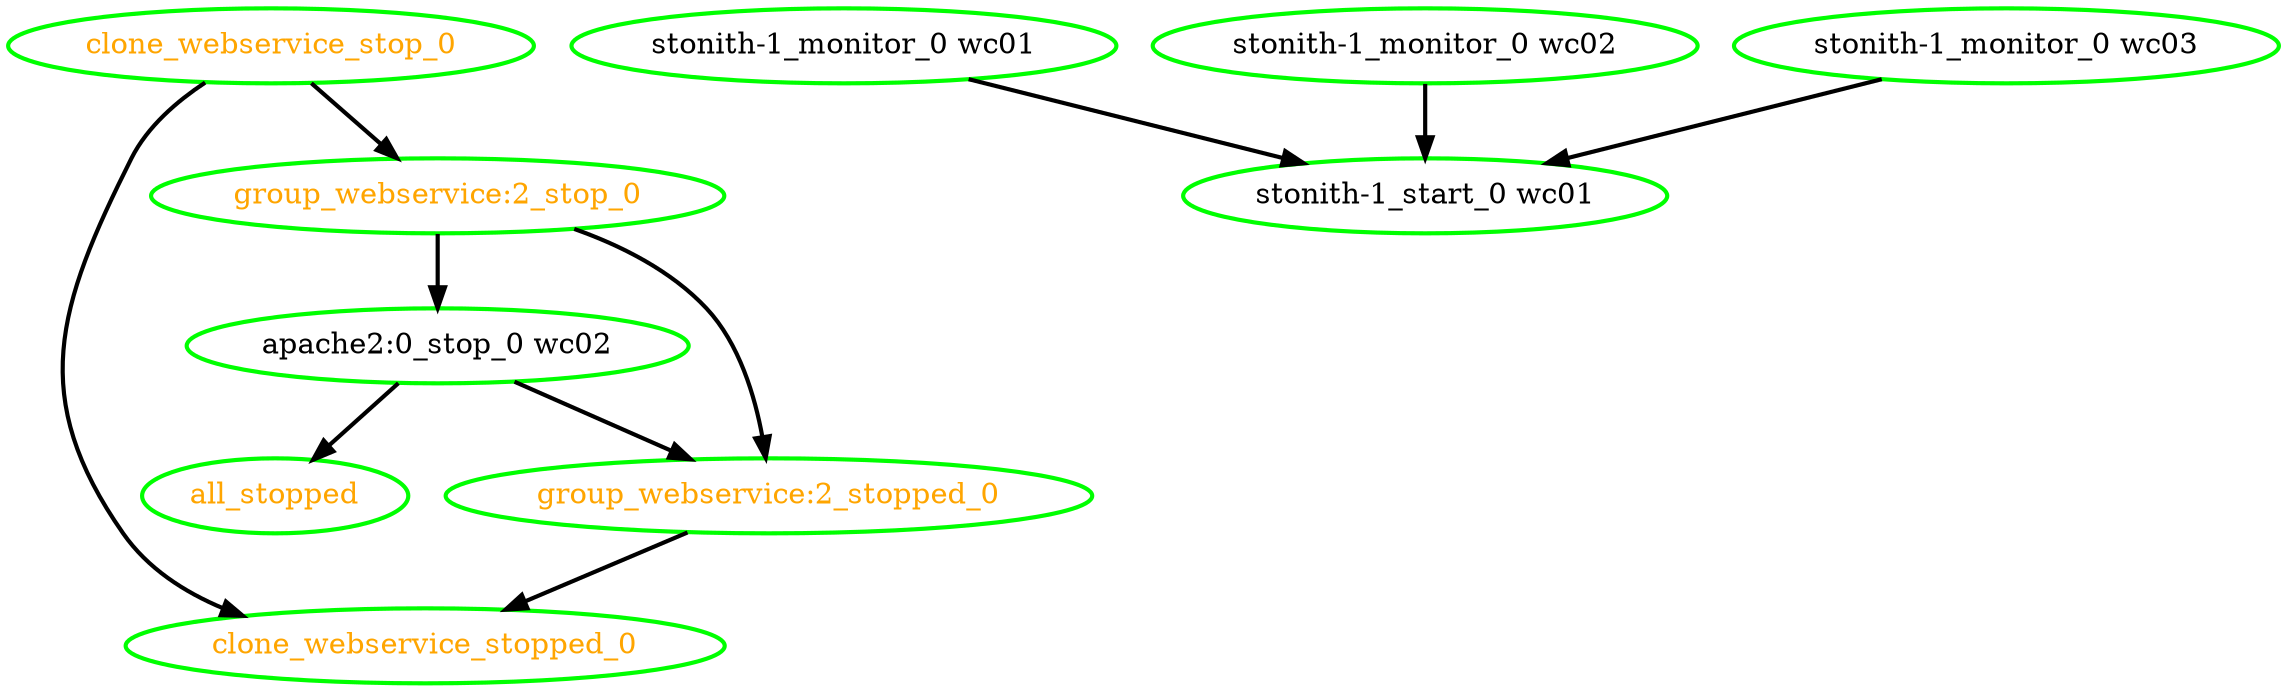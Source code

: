 digraph "g" {
"all_stopped" [ style=bold color="green" fontcolor="orange" ]
"apache2:0_stop_0 wc02" -> "all_stopped" [ style = bold]
"apache2:0_stop_0 wc02" -> "group_webservice:2_stopped_0" [ style = bold]
"apache2:0_stop_0 wc02" [ style=bold color="green" fontcolor="black"]
"clone_webservice_stop_0" -> "clone_webservice_stopped_0" [ style = bold]
"clone_webservice_stop_0" -> "group_webservice:2_stop_0" [ style = bold]
"clone_webservice_stop_0" [ style=bold color="green" fontcolor="orange" ]
"clone_webservice_stopped_0" [ style=bold color="green" fontcolor="orange" ]
"group_webservice:2_stop_0" -> "apache2:0_stop_0 wc02" [ style = bold]
"group_webservice:2_stop_0" -> "group_webservice:2_stopped_0" [ style = bold]
"group_webservice:2_stop_0" [ style=bold color="green" fontcolor="orange" ]
"group_webservice:2_stopped_0" -> "clone_webservice_stopped_0" [ style = bold]
"group_webservice:2_stopped_0" [ style=bold color="green" fontcolor="orange" ]
"stonith-1_monitor_0 wc01" -> "stonith-1_start_0 wc01" [ style = bold]
"stonith-1_monitor_0 wc01" [ style=bold color="green" fontcolor="black" ]
"stonith-1_monitor_0 wc02" -> "stonith-1_start_0 wc01" [ style = bold]
"stonith-1_monitor_0 wc02" [ style=bold color="green" fontcolor="black" ]
"stonith-1_monitor_0 wc03" -> "stonith-1_start_0 wc01" [ style = bold]
"stonith-1_monitor_0 wc03" [ style=bold color="green" fontcolor="black" ]
"stonith-1_start_0 wc01" [ style=bold color="green" fontcolor="black" ]
}
